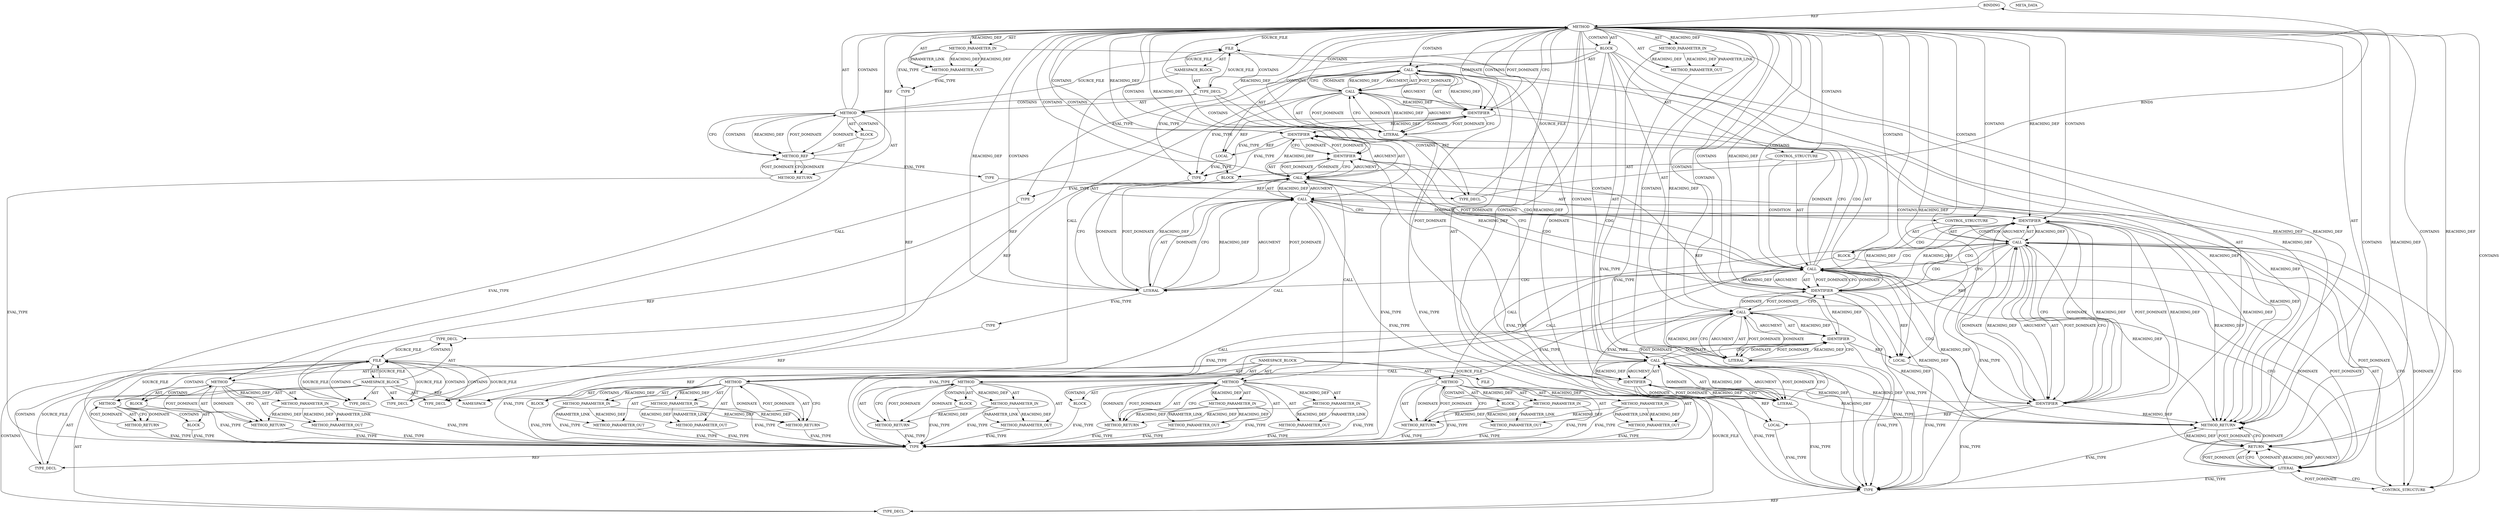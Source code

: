 digraph {
  "21474836480" [label="BINDING" METHOD_FULL_NAME="main" NAME="main" SIGNATURE="int(int,char[]*)"];
  "25769803776" [label="BLOCK" ARGUMENT_INDEX="-1" CODE="{
  int test_value;
  int loop_counter;
  char buf[10];

  test_value = 9;

  loop_counter = 0;
  while(++loop_counter)
  {
    /*  OK  */
    buf[loop_counter] = 'A';
    if (loop_counter >= test_value) break;
  }


  return 0;
}" COLUMN_NUMBER="1" LINE_NUMBER="51" ORDER="3" TYPE_FULL_NAME="void"];
  "25769803777" [label="BLOCK" ARGUMENT_INDEX="-1" CODE="{
    /*  OK  */
    buf[loop_counter] = 'A';
    if (loop_counter >= test_value) break;
  }" COLUMN_NUMBER="3" LINE_NUMBER="60" ORDER="2" TYPE_FULL_NAME="void"];
  "25769803778" [label="BLOCK" ARGUMENT_INDEX="-1" CODE="<empty>" COLUMN_NUMBER="37" LINE_NUMBER="63" ORDER="2" TYPE_FULL_NAME="ANY"];
  "25769803779" [label="BLOCK" ARGUMENT_INDEX="-1" CODE="<empty>" COLUMN_NUMBER="1" LINE_NUMBER="1" ORDER="1" TYPE_FULL_NAME="ANY"];
  "25769803780" [label="BLOCK" ARGUMENT_INDEX="-1" CODE="<empty>" ORDER="1" TYPE_FULL_NAME="ANY"];
  "25769803781" [label="BLOCK" ARGUMENT_INDEX="1" CODE="<empty>" ORDER="1" TYPE_FULL_NAME="ANY"];
  "25769803782" [label="BLOCK" ARGUMENT_INDEX="1" CODE="<empty>" ORDER="1" TYPE_FULL_NAME="ANY"];
  "25769803783" [label="BLOCK" ARGUMENT_INDEX="1" CODE="<empty>" ORDER="1" TYPE_FULL_NAME="ANY"];
  "25769803784" [label="BLOCK" ARGUMENT_INDEX="1" CODE="<empty>" ORDER="1" TYPE_FULL_NAME="ANY"];
  "25769803785" [label="BLOCK" ARGUMENT_INDEX="1" CODE="<empty>" ORDER="1" TYPE_FULL_NAME="ANY"];
  "30064771072" [label="CALL" ARGUMENT_INDEX="2" CODE="buf[10]" COLUMN_NUMBER="8" DISPATCH_TYPE="STATIC_DISPATCH" LINE_NUMBER="54" METHOD_FULL_NAME="<operator>.assignment" NAME="<operator>.assignment" ORDER="4" SIGNATURE="" TYPE_FULL_NAME="char[10]"];
  "30064771073" [label="CALL" ARGUMENT_INDEX="2" CODE="buf[10]" COLUMN_NUMBER="8" DISPATCH_TYPE="STATIC_DISPATCH" LINE_NUMBER="54" METHOD_FULL_NAME="<operator>.alloc" NAME="<operator>.alloc" ORDER="2" SIGNATURE="" TYPE_FULL_NAME="char[10]"];
  "30064771074" [label="CALL" ARGUMENT_INDEX="-1" CODE="test_value = 9" COLUMN_NUMBER="3" DISPATCH_TYPE="STATIC_DISPATCH" LINE_NUMBER="56" METHOD_FULL_NAME="<operator>.assignment" NAME="<operator>.assignment" ORDER="5" SIGNATURE="" TYPE_FULL_NAME="ANY"];
  "30064771075" [label="CALL" ARGUMENT_INDEX="-1" CODE="loop_counter = 0" COLUMN_NUMBER="3" DISPATCH_TYPE="STATIC_DISPATCH" LINE_NUMBER="58" METHOD_FULL_NAME="<operator>.assignment" NAME="<operator>.assignment" ORDER="6" SIGNATURE="" TYPE_FULL_NAME="ANY"];
  "30064771076" [label="CALL" ARGUMENT_INDEX="-1" CODE="++loop_counter" COLUMN_NUMBER="9" DISPATCH_TYPE="STATIC_DISPATCH" LINE_NUMBER="59" METHOD_FULL_NAME="<operator>.preIncrement" NAME="<operator>.preIncrement" ORDER="1" SIGNATURE="" TYPE_FULL_NAME="ANY"];
  "30064771077" [label="CALL" ARGUMENT_INDEX="-1" CODE="buf[loop_counter] = 'A'" COLUMN_NUMBER="5" DISPATCH_TYPE="STATIC_DISPATCH" LINE_NUMBER="62" METHOD_FULL_NAME="<operator>.assignment" NAME="<operator>.assignment" ORDER="1" SIGNATURE="" TYPE_FULL_NAME="ANY"];
  "30064771078" [label="CALL" ARGUMENT_INDEX="1" CODE="buf[loop_counter]" COLUMN_NUMBER="5" DISPATCH_TYPE="STATIC_DISPATCH" LINE_NUMBER="62" METHOD_FULL_NAME="<operator>.indirectIndexAccess" NAME="<operator>.indirectIndexAccess" ORDER="1" SIGNATURE="" TYPE_FULL_NAME="ANY"];
  "30064771079" [label="CALL" ARGUMENT_INDEX="-1" CODE="loop_counter >= test_value" COLUMN_NUMBER="9" DISPATCH_TYPE="STATIC_DISPATCH" LINE_NUMBER="63" METHOD_FULL_NAME="<operator>.greaterEqualsThan" NAME="<operator>.greaterEqualsThan" ORDER="1" SIGNATURE="" TYPE_FULL_NAME="ANY"];
  "47244640256" [label="CONTROL_STRUCTURE" ARGUMENT_INDEX="-1" CODE="while (++loop_counter)" COLUMN_NUMBER="3" CONTROL_STRUCTURE_TYPE="WHILE" LINE_NUMBER="59" ORDER="7" PARSER_TYPE_NAME="<empty>"];
  "47244640257" [label="CONTROL_STRUCTURE" ARGUMENT_INDEX="1" CODE="if (loop_counter >= test_value) break;" COLUMN_NUMBER="5" CONTROL_STRUCTURE_TYPE="IF" LINE_NUMBER="63" ORDER="2" PARSER_TYPE_NAME="CASTIfStatement"];
  "47244640258" [label="CONTROL_STRUCTURE" ARGUMENT_INDEX="1" CODE="break;" COLUMN_NUMBER="37" CONTROL_STRUCTURE_TYPE="BREAK" LINE_NUMBER="63" ORDER="1" PARSER_TYPE_NAME="CASTBreakStatement"];
  "60129542144" [label="FILE" CODE="<empty>" CONTENT="<empty>" NAME="basic-00222-ok.c" ORDER="0"];
  "60129542145" [label="FILE" CODE="<empty>" CONTENT="<empty>" NAME="<includes>" ORDER="1"];
  "60129542146" [label="FILE" CODE="<empty>" CONTENT="<empty>" NAME="<unknown>" ORDER="0"];
  "68719476736" [label="IDENTIFIER" ARGUMENT_INDEX="1" CODE="buf" COLUMN_NUMBER="8" LINE_NUMBER="54" NAME="buf" ORDER="1" TYPE_FULL_NAME="char[10]"];
  "68719476737" [label="IDENTIFIER" ARGUMENT_INDEX="1" CODE="test_value" COLUMN_NUMBER="3" LINE_NUMBER="56" NAME="test_value" ORDER="1" TYPE_FULL_NAME="int"];
  "68719476738" [label="IDENTIFIER" ARGUMENT_INDEX="1" CODE="loop_counter" COLUMN_NUMBER="3" LINE_NUMBER="58" NAME="loop_counter" ORDER="1" TYPE_FULL_NAME="int"];
  "68719476739" [label="IDENTIFIER" ARGUMENT_INDEX="1" CODE="loop_counter" COLUMN_NUMBER="11" LINE_NUMBER="59" NAME="loop_counter" ORDER="1" TYPE_FULL_NAME="int"];
  "68719476740" [label="IDENTIFIER" ARGUMENT_INDEX="1" CODE="buf" COLUMN_NUMBER="5" LINE_NUMBER="62" NAME="buf" ORDER="1" TYPE_FULL_NAME="char[10]"];
  "68719476741" [label="IDENTIFIER" ARGUMENT_INDEX="2" CODE="loop_counter" COLUMN_NUMBER="9" LINE_NUMBER="62" NAME="loop_counter" ORDER="2" TYPE_FULL_NAME="int"];
  "68719476742" [label="IDENTIFIER" ARGUMENT_INDEX="1" CODE="loop_counter" COLUMN_NUMBER="9" LINE_NUMBER="63" NAME="loop_counter" ORDER="1" TYPE_FULL_NAME="int"];
  "68719476743" [label="IDENTIFIER" ARGUMENT_INDEX="2" CODE="test_value" COLUMN_NUMBER="25" LINE_NUMBER="63" NAME="test_value" ORDER="2" TYPE_FULL_NAME="int"];
  "90194313216" [label="LITERAL" ARGUMENT_INDEX="1" CODE="10" COLUMN_NUMBER="12" LINE_NUMBER="54" ORDER="1" TYPE_FULL_NAME="int"];
  "90194313217" [label="LITERAL" ARGUMENT_INDEX="2" CODE="9" COLUMN_NUMBER="16" LINE_NUMBER="56" ORDER="2" TYPE_FULL_NAME="int"];
  "90194313218" [label="LITERAL" ARGUMENT_INDEX="2" CODE="0" COLUMN_NUMBER="18" LINE_NUMBER="58" ORDER="2" TYPE_FULL_NAME="int"];
  "90194313219" [label="LITERAL" ARGUMENT_INDEX="2" CODE="'A'" COLUMN_NUMBER="25" LINE_NUMBER="62" ORDER="2" TYPE_FULL_NAME="char"];
  "90194313220" [label="LITERAL" ARGUMENT_INDEX="-1" CODE="0" COLUMN_NUMBER="10" LINE_NUMBER="67" ORDER="1" TYPE_FULL_NAME="int"];
  "94489280512" [label="LOCAL" CODE="int test_value" COLUMN_NUMBER="7" GENERIC_SIGNATURE="<empty>" LINE_NUMBER="52" NAME="test_value" ORDER="1" TYPE_FULL_NAME="int"];
  "94489280513" [label="LOCAL" CODE="int loop_counter" COLUMN_NUMBER="7" GENERIC_SIGNATURE="<empty>" LINE_NUMBER="53" NAME="loop_counter" ORDER="2" TYPE_FULL_NAME="int"];
  "94489280514" [label="LOCAL" CODE="char buf[10]" COLUMN_NUMBER="8" GENERIC_SIGNATURE="<empty>" LINE_NUMBER="54" NAME="buf" ORDER="3" TYPE_FULL_NAME="char[10]"];
  "107374182400" [label="META_DATA" LANGUAGE="NEWC" OVERLAYS="base;controlflow;typerel;callgraph;dataflowOss" ROOT="/tmp/tmp.TqlUh4em8c" VERSION="0.1"];
  "111669149696" [label="METHOD" AST_PARENT_FULL_NAME="basic-00222-ok.c:<global>" AST_PARENT_TYPE="TYPE_DECL" CODE="int main(int argc, char *argv[])
{
  int test_value;
  int loop_counter;
  char buf[10];

  test_value = 9;

  loop_counter = 0;
  while(++loop_counter)
  {
    /*  OK  */
    buf[loop_counter] = 'A';
    if (loop_counter >= test_value) break;
  }


  return 0;
}" COLUMN_NUMBER="1" COLUMN_NUMBER_END="1" FILENAME="basic-00222-ok.c" FULL_NAME="main" GENERIC_SIGNATURE="<empty>" IS_EXTERNAL="false" LINE_NUMBER="50" LINE_NUMBER_END="68" NAME="main" ORDER="1" SIGNATURE="int(int,char[]*)"];
  "111669149697" [label="METHOD" AST_PARENT_FULL_NAME="basic-00222-ok.c:<global>" AST_PARENT_TYPE="TYPE_DECL" CODE="<global>" COLUMN_NUMBER="1" COLUMN_NUMBER_END="1" FILENAME="basic-00222-ok.c" FULL_NAME="basic-00222-ok.c:<global>" GENERIC_SIGNATURE="<empty>" IS_EXTERNAL="false" LINE_NUMBER="1" LINE_NUMBER_END="68" NAME="<global>" ORDER="1" SIGNATURE=""];
  "111669149698" [label="METHOD" AST_PARENT_FULL_NAME="<includes>:<global>" AST_PARENT_TYPE="NAMESPACE_BLOCK" CODE="<global>" FILENAME="<includes>" FULL_NAME="<includes>:<global>" GENERIC_SIGNATURE="<empty>" IS_EXTERNAL="false" LINE_NUMBER="1" NAME="<global>" ORDER="1" SIGNATURE=""];
  "111669149699" [label="METHOD" AST_PARENT_FULL_NAME="<global>" AST_PARENT_TYPE="NAMESPACE_BLOCK" CODE="<empty>" FILENAME="<empty>" FULL_NAME="<operator>.assignment" GENERIC_SIGNATURE="<empty>" IS_EXTERNAL="true" NAME="<operator>.assignment" ORDER="0" SIGNATURE=""];
  "111669149700" [label="METHOD" AST_PARENT_FULL_NAME="<global>" AST_PARENT_TYPE="NAMESPACE_BLOCK" CODE="<empty>" FILENAME="<empty>" FULL_NAME="<operator>.alloc" GENERIC_SIGNATURE="<empty>" IS_EXTERNAL="true" NAME="<operator>.alloc" ORDER="0" SIGNATURE=""];
  "111669149701" [label="METHOD" AST_PARENT_FULL_NAME="<global>" AST_PARENT_TYPE="NAMESPACE_BLOCK" CODE="<empty>" FILENAME="<empty>" FULL_NAME="<operator>.preIncrement" GENERIC_SIGNATURE="<empty>" IS_EXTERNAL="true" NAME="<operator>.preIncrement" ORDER="0" SIGNATURE=""];
  "111669149702" [label="METHOD" AST_PARENT_FULL_NAME="<global>" AST_PARENT_TYPE="NAMESPACE_BLOCK" CODE="<empty>" FILENAME="<empty>" FULL_NAME="<operator>.indirectIndexAccess" GENERIC_SIGNATURE="<empty>" IS_EXTERNAL="true" NAME="<operator>.indirectIndexAccess" ORDER="0" SIGNATURE=""];
  "111669149703" [label="METHOD" AST_PARENT_FULL_NAME="<global>" AST_PARENT_TYPE="NAMESPACE_BLOCK" CODE="<empty>" FILENAME="<empty>" FULL_NAME="<operator>.greaterEqualsThan" GENERIC_SIGNATURE="<empty>" IS_EXTERNAL="true" NAME="<operator>.greaterEqualsThan" ORDER="0" SIGNATURE=""];
  "115964116992" [label="METHOD_PARAMETER_IN" CODE="int argc" COLUMN_NUMBER="10" EVALUATION_STRATEGY="BY_VALUE" INDEX="1" IS_VARIADIC="false" LINE_NUMBER="50" NAME="argc" ORDER="1" TYPE_FULL_NAME="int"];
  "115964116993" [label="METHOD_PARAMETER_IN" CODE="char *argv[]" COLUMN_NUMBER="20" EVALUATION_STRATEGY="BY_VALUE" INDEX="2" IS_VARIADIC="false" LINE_NUMBER="50" NAME="argv" ORDER="2" TYPE_FULL_NAME="char[]*"];
  "115964116994" [label="METHOD_PARAMETER_IN" CODE="p1" EVALUATION_STRATEGY="BY_VALUE" INDEX="1" IS_VARIADIC="false" NAME="p1" ORDER="1" TYPE_FULL_NAME="ANY"];
  "115964116995" [label="METHOD_PARAMETER_IN" CODE="p2" EVALUATION_STRATEGY="BY_VALUE" INDEX="2" IS_VARIADIC="false" NAME="p2" ORDER="2" TYPE_FULL_NAME="ANY"];
  "115964116996" [label="METHOD_PARAMETER_IN" CODE="p1" EVALUATION_STRATEGY="BY_VALUE" INDEX="1" IS_VARIADIC="false" NAME="p1" ORDER="1" TYPE_FULL_NAME="ANY"];
  "115964116997" [label="METHOD_PARAMETER_IN" CODE="p1" EVALUATION_STRATEGY="BY_VALUE" INDEX="1" IS_VARIADIC="false" NAME="p1" ORDER="1" TYPE_FULL_NAME="ANY"];
  "115964116998" [label="METHOD_PARAMETER_IN" CODE="p1" EVALUATION_STRATEGY="BY_VALUE" INDEX="1" IS_VARIADIC="false" NAME="p1" ORDER="1" TYPE_FULL_NAME="ANY"];
  "115964116999" [label="METHOD_PARAMETER_IN" CODE="p2" EVALUATION_STRATEGY="BY_VALUE" INDEX="2" IS_VARIADIC="false" NAME="p2" ORDER="2" TYPE_FULL_NAME="ANY"];
  "115964117000" [label="METHOD_PARAMETER_IN" CODE="p1" EVALUATION_STRATEGY="BY_VALUE" INDEX="1" IS_VARIADIC="false" NAME="p1" ORDER="1" TYPE_FULL_NAME="ANY"];
  "115964117001" [label="METHOD_PARAMETER_IN" CODE="p2" EVALUATION_STRATEGY="BY_VALUE" INDEX="2" IS_VARIADIC="false" NAME="p2" ORDER="2" TYPE_FULL_NAME="ANY"];
  "120259084288" [label="METHOD_PARAMETER_OUT" CODE="int argc" COLUMN_NUMBER="10" EVALUATION_STRATEGY="BY_VALUE" INDEX="1" IS_VARIADIC="false" LINE_NUMBER="50" NAME="argc" ORDER="1" TYPE_FULL_NAME="int"];
  "120259084289" [label="METHOD_PARAMETER_OUT" CODE="char *argv[]" COLUMN_NUMBER="20" EVALUATION_STRATEGY="BY_VALUE" INDEX="2" IS_VARIADIC="false" LINE_NUMBER="50" NAME="argv" ORDER="2" TYPE_FULL_NAME="char[]*"];
  "120259084290" [label="METHOD_PARAMETER_OUT" CODE="p1" EVALUATION_STRATEGY="BY_VALUE" INDEX="1" IS_VARIADIC="false" NAME="p1" ORDER="1" TYPE_FULL_NAME="ANY"];
  "120259084291" [label="METHOD_PARAMETER_OUT" CODE="p2" EVALUATION_STRATEGY="BY_VALUE" INDEX="2" IS_VARIADIC="false" NAME="p2" ORDER="2" TYPE_FULL_NAME="ANY"];
  "120259084292" [label="METHOD_PARAMETER_OUT" CODE="p1" EVALUATION_STRATEGY="BY_VALUE" INDEX="1" IS_VARIADIC="false" NAME="p1" ORDER="1" TYPE_FULL_NAME="ANY"];
  "120259084293" [label="METHOD_PARAMETER_OUT" CODE="p1" EVALUATION_STRATEGY="BY_VALUE" INDEX="1" IS_VARIADIC="false" NAME="p1" ORDER="1" TYPE_FULL_NAME="ANY"];
  "120259084294" [label="METHOD_PARAMETER_OUT" CODE="p1" EVALUATION_STRATEGY="BY_VALUE" INDEX="1" IS_VARIADIC="false" NAME="p1" ORDER="1" TYPE_FULL_NAME="ANY"];
  "120259084295" [label="METHOD_PARAMETER_OUT" CODE="p2" EVALUATION_STRATEGY="BY_VALUE" INDEX="2" IS_VARIADIC="false" NAME="p2" ORDER="2" TYPE_FULL_NAME="ANY"];
  "120259084296" [label="METHOD_PARAMETER_OUT" CODE="p1" EVALUATION_STRATEGY="BY_VALUE" INDEX="1" IS_VARIADIC="false" NAME="p1" ORDER="1" TYPE_FULL_NAME="ANY"];
  "120259084297" [label="METHOD_PARAMETER_OUT" CODE="p2" EVALUATION_STRATEGY="BY_VALUE" INDEX="2" IS_VARIADIC="false" NAME="p2" ORDER="2" TYPE_FULL_NAME="ANY"];
  "124554051584" [label="METHOD_REF" ARGUMENT_INDEX="1" CODE="main" COLUMN_NUMBER="1" LINE_NUMBER="50" METHOD_FULL_NAME="main" ORDER="1" TYPE_FULL_NAME="main"];
  "128849018880" [label="METHOD_RETURN" CODE="RET" COLUMN_NUMBER="1" EVALUATION_STRATEGY="BY_VALUE" LINE_NUMBER="50" ORDER="4" TYPE_FULL_NAME="int"];
  "128849018881" [label="METHOD_RETURN" CODE="RET" COLUMN_NUMBER="1" EVALUATION_STRATEGY="BY_VALUE" LINE_NUMBER="1" ORDER="2" TYPE_FULL_NAME="ANY"];
  "128849018882" [label="METHOD_RETURN" CODE="RET" EVALUATION_STRATEGY="BY_VALUE" LINE_NUMBER="1" ORDER="2" TYPE_FULL_NAME="ANY"];
  "128849018883" [label="METHOD_RETURN" CODE="RET" EVALUATION_STRATEGY="BY_VALUE" ORDER="2" TYPE_FULL_NAME="ANY"];
  "128849018884" [label="METHOD_RETURN" CODE="RET" EVALUATION_STRATEGY="BY_VALUE" ORDER="2" TYPE_FULL_NAME="ANY"];
  "128849018885" [label="METHOD_RETURN" CODE="RET" EVALUATION_STRATEGY="BY_VALUE" ORDER="2" TYPE_FULL_NAME="ANY"];
  "128849018886" [label="METHOD_RETURN" CODE="RET" EVALUATION_STRATEGY="BY_VALUE" ORDER="2" TYPE_FULL_NAME="ANY"];
  "128849018887" [label="METHOD_RETURN" CODE="RET" EVALUATION_STRATEGY="BY_VALUE" ORDER="2" TYPE_FULL_NAME="ANY"];
  "137438953472" [label="NAMESPACE" CODE="<empty>" NAME="<global>" ORDER="-1"];
  "141733920768" [label="NAMESPACE_BLOCK" CODE="<empty>" FILENAME="<unknown>" FULL_NAME="<global>" NAME="<global>" ORDER="1"];
  "141733920769" [label="NAMESPACE_BLOCK" CODE="<empty>" FILENAME="basic-00222-ok.c" FULL_NAME="basic-00222-ok.c:<global>" NAME="<global>" ORDER="1"];
  "141733920770" [label="NAMESPACE_BLOCK" CODE="<empty>" FILENAME="<includes>" FULL_NAME="<includes>:<global>" NAME="<global>" ORDER="1"];
  "146028888064" [label="RETURN" ARGUMENT_INDEX="-1" CODE="return 0;" COLUMN_NUMBER="3" LINE_NUMBER="67" ORDER="8"];
  "163208757248" [label="TYPE" FULL_NAME="ANY" NAME="ANY" TYPE_DECL_FULL_NAME="ANY"];
  "163208757249" [label="TYPE" FULL_NAME="char" NAME="char" TYPE_DECL_FULL_NAME="char"];
  "163208757250" [label="TYPE" FULL_NAME="char[10]" NAME="char[10]" TYPE_DECL_FULL_NAME="char[10]"];
  "163208757251" [label="TYPE" FULL_NAME="char[]*" NAME="char[]*" TYPE_DECL_FULL_NAME="char[]*"];
  "163208757252" [label="TYPE" FULL_NAME="int" NAME="int" TYPE_DECL_FULL_NAME="int"];
  "163208757253" [label="TYPE" FULL_NAME="main" NAME="main" TYPE_DECL_FULL_NAME="main"];
  "163208757254" [label="TYPE" FULL_NAME="void" NAME="void" TYPE_DECL_FULL_NAME="void"];
  "171798691840" [label="TYPE_DECL" AST_PARENT_FULL_NAME="basic-00222-ok.c:<global>" AST_PARENT_TYPE="TYPE_DECL" CODE="main" COLUMN_NUMBER="1" FILENAME="basic-00222-ok.c" FULL_NAME="main" GENERIC_SIGNATURE="<empty>" IS_EXTERNAL="false" LINE_NUMBER="50" NAME="main" ORDER="1"];
  "171798691841" [label="TYPE_DECL" AST_PARENT_FULL_NAME="basic-00222-ok.c:<global>" AST_PARENT_TYPE="NAMESPACE_BLOCK" CODE="<global>" COLUMN_NUMBER="1" FILENAME="basic-00222-ok.c" FULL_NAME="basic-00222-ok.c:<global>" GENERIC_SIGNATURE="<empty>" IS_EXTERNAL="false" LINE_NUMBER="1" NAME="<global>" ORDER="1"];
  "171798691842" [label="TYPE_DECL" AST_PARENT_FULL_NAME="<includes>:<global>" AST_PARENT_TYPE="NAMESPACE_BLOCK" CODE="ANY" FILENAME="<includes>" FULL_NAME="ANY" GENERIC_SIGNATURE="<empty>" IS_EXTERNAL="true" NAME="ANY" ORDER="-1"];
  "171798691843" [label="TYPE_DECL" AST_PARENT_FULL_NAME="<includes>:<global>" AST_PARENT_TYPE="NAMESPACE_BLOCK" CODE="char" FILENAME="<includes>" FULL_NAME="char" GENERIC_SIGNATURE="<empty>" IS_EXTERNAL="true" NAME="char" ORDER="-1"];
  "171798691844" [label="TYPE_DECL" AST_PARENT_FULL_NAME="<includes>:<global>" AST_PARENT_TYPE="NAMESPACE_BLOCK" CODE="char[10]" FILENAME="<includes>" FULL_NAME="char[10]" GENERIC_SIGNATURE="<empty>" IS_EXTERNAL="true" NAME="char[10]" ORDER="-1"];
  "171798691845" [label="TYPE_DECL" AST_PARENT_FULL_NAME="<includes>:<global>" AST_PARENT_TYPE="NAMESPACE_BLOCK" CODE="char[]*" FILENAME="<includes>" FULL_NAME="char[]*" GENERIC_SIGNATURE="<empty>" IS_EXTERNAL="true" NAME="char[]*" ORDER="-1"];
  "171798691846" [label="TYPE_DECL" AST_PARENT_FULL_NAME="<includes>:<global>" AST_PARENT_TYPE="NAMESPACE_BLOCK" CODE="int" FILENAME="<includes>" FULL_NAME="int" GENERIC_SIGNATURE="<empty>" IS_EXTERNAL="true" NAME="int" ORDER="-1"];
  "171798691847" [label="TYPE_DECL" AST_PARENT_FULL_NAME="<includes>:<global>" AST_PARENT_TYPE="NAMESPACE_BLOCK" CODE="void" FILENAME="<includes>" FULL_NAME="void" GENERIC_SIGNATURE="<empty>" IS_EXTERNAL="true" NAME="void" ORDER="-1"];
  "21474836480" -> "111669149696" [label="REF" ];
  "25769803776" -> "94489280512" [label="AST" ];
  "25769803776" -> "94489280513" [label="AST" ];
  "25769803776" -> "94489280514" [label="AST" ];
  "25769803776" -> "30064771072" [label="AST" ];
  "25769803776" -> "30064771074" [label="AST" ];
  "25769803776" -> "30064771075" [label="AST" ];
  "25769803776" -> "47244640256" [label="AST" ];
  "25769803776" -> "146028888064" [label="AST" ];
  "25769803776" -> "163208757254" [label="EVAL_TYPE" ];
  "25769803777" -> "30064771077" [label="AST" ];
  "25769803777" -> "47244640257" [label="AST" ];
  "25769803777" -> "163208757254" [label="EVAL_TYPE" ];
  "25769803778" -> "47244640258" [label="AST" ];
  "25769803778" -> "163208757248" [label="EVAL_TYPE" ];
  "25769803779" -> "124554051584" [label="AST" ];
  "25769803779" -> "163208757248" [label="EVAL_TYPE" ];
  "25769803780" -> "163208757248" [label="EVAL_TYPE" ];
  "25769803781" -> "163208757248" [label="EVAL_TYPE" ];
  "25769803782" -> "163208757248" [label="EVAL_TYPE" ];
  "25769803783" -> "163208757248" [label="EVAL_TYPE" ];
  "25769803784" -> "163208757248" [label="EVAL_TYPE" ];
  "25769803785" -> "163208757248" [label="EVAL_TYPE" ];
  "30064771072" -> "68719476736" [label="ARGUMENT" ];
  "30064771072" -> "30064771073" [label="ARGUMENT" ];
  "30064771072" -> "68719476736" [label="AST" ];
  "30064771072" -> "30064771073" [label="AST" ];
  "30064771072" -> "111669149699" [label="CALL" ];
  "30064771072" -> "68719476737" [label="CFG" ];
  "30064771072" -> "68719476737" [label="DOMINATE" ];
  "30064771072" -> "163208757250" [label="EVAL_TYPE" ];
  "30064771072" -> "30064771073" [label="POST_DOMINATE" ];
  "30064771072" -> "128849018880" [label="REACHING_DEF" property="buf[10]"];
  "30064771073" -> "90194313216" [label="ARGUMENT" ];
  "30064771073" -> "90194313216" [label="AST" ];
  "30064771073" -> "111669149700" [label="CALL" ];
  "30064771073" -> "30064771072" [label="CFG" ];
  "30064771073" -> "30064771072" [label="DOMINATE" ];
  "30064771073" -> "163208757250" [label="EVAL_TYPE" ];
  "30064771073" -> "90194313216" [label="POST_DOMINATE" ];
  "30064771073" -> "68719476736" [label="REACHING_DEF" property="buf[10]"];
  "30064771073" -> "30064771072" [label="REACHING_DEF" property="buf[10]"];
  "30064771073" -> "128849018880" [label="REACHING_DEF" property="buf[10]"];
  "30064771074" -> "68719476737" [label="ARGUMENT" ];
  "30064771074" -> "90194313217" [label="ARGUMENT" ];
  "30064771074" -> "68719476737" [label="AST" ];
  "30064771074" -> "90194313217" [label="AST" ];
  "30064771074" -> "111669149699" [label="CALL" ];
  "30064771074" -> "68719476738" [label="CFG" ];
  "30064771074" -> "68719476738" [label="DOMINATE" ];
  "30064771074" -> "163208757248" [label="EVAL_TYPE" ];
  "30064771074" -> "90194313217" [label="POST_DOMINATE" ];
  "30064771074" -> "128849018880" [label="REACHING_DEF" property="test_value = 9"];
  "30064771075" -> "68719476738" [label="ARGUMENT" ];
  "30064771075" -> "90194313218" [label="ARGUMENT" ];
  "30064771075" -> "68719476738" [label="AST" ];
  "30064771075" -> "90194313218" [label="AST" ];
  "30064771075" -> "111669149699" [label="CALL" ];
  "30064771075" -> "68719476739" [label="CFG" ];
  "30064771075" -> "68719476739" [label="DOMINATE" ];
  "30064771075" -> "163208757248" [label="EVAL_TYPE" ];
  "30064771075" -> "90194313218" [label="POST_DOMINATE" ];
  "30064771075" -> "128849018880" [label="REACHING_DEF" property="loop_counter = 0"];
  "30064771076" -> "68719476739" [label="ARGUMENT" ];
  "30064771076" -> "68719476739" [label="AST" ];
  "30064771076" -> "111669149701" [label="CALL" ];
  "30064771076" -> "90194313219" [label="CDG" ];
  "30064771076" -> "30064771077" [label="CDG" ];
  "30064771076" -> "30064771078" [label="CDG" ];
  "30064771076" -> "30064771079" [label="CDG" ];
  "30064771076" -> "68719476740" [label="CDG" ];
  "30064771076" -> "68719476741" [label="CDG" ];
  "30064771076" -> "68719476742" [label="CDG" ];
  "30064771076" -> "68719476743" [label="CDG" ];
  "30064771076" -> "68719476740" [label="CFG" ];
  "30064771076" -> "90194313220" [label="CFG" ];
  "30064771076" -> "90194313220" [label="DOMINATE" ];
  "30064771076" -> "68719476740" [label="DOMINATE" ];
  "30064771076" -> "163208757248" [label="EVAL_TYPE" ];
  "30064771076" -> "68719476739" [label="POST_DOMINATE" ];
  "30064771076" -> "128849018880" [label="REACHING_DEF" property="++loop_counter"];
  "30064771077" -> "30064771078" [label="ARGUMENT" ];
  "30064771077" -> "90194313219" [label="ARGUMENT" ];
  "30064771077" -> "30064771078" [label="AST" ];
  "30064771077" -> "90194313219" [label="AST" ];
  "30064771077" -> "111669149699" [label="CALL" ];
  "30064771077" -> "68719476742" [label="CFG" ];
  "30064771077" -> "68719476742" [label="DOMINATE" ];
  "30064771077" -> "163208757248" [label="EVAL_TYPE" ];
  "30064771077" -> "90194313219" [label="POST_DOMINATE" ];
  "30064771077" -> "128849018880" [label="REACHING_DEF" property="buf[loop_counter] = 'A'"];
  "30064771078" -> "68719476740" [label="ARGUMENT" ];
  "30064771078" -> "68719476741" [label="ARGUMENT" ];
  "30064771078" -> "68719476740" [label="AST" ];
  "30064771078" -> "68719476741" [label="AST" ];
  "30064771078" -> "111669149702" [label="CALL" ];
  "30064771078" -> "90194313219" [label="CFG" ];
  "30064771078" -> "90194313219" [label="DOMINATE" ];
  "30064771078" -> "163208757248" [label="EVAL_TYPE" ];
  "30064771078" -> "68719476741" [label="POST_DOMINATE" ];
  "30064771078" -> "30064771077" [label="REACHING_DEF" property="buf[loop_counter]"];
  "30064771078" -> "68719476740" [label="REACHING_DEF" property="buf[loop_counter]"];
  "30064771078" -> "128849018880" [label="REACHING_DEF" property="buf[loop_counter]"];
  "30064771079" -> "68719476742" [label="ARGUMENT" ];
  "30064771079" -> "68719476743" [label="ARGUMENT" ];
  "30064771079" -> "68719476742" [label="AST" ];
  "30064771079" -> "68719476743" [label="AST" ];
  "30064771079" -> "111669149703" [label="CALL" ];
  "30064771079" -> "30064771076" [label="CDG" ];
  "30064771079" -> "68719476739" [label="CDG" ];
  "30064771079" -> "47244640258" [label="CDG" ];
  "30064771079" -> "68719476739" [label="CFG" ];
  "30064771079" -> "47244640258" [label="CFG" ];
  "30064771079" -> "47244640258" [label="DOMINATE" ];
  "30064771079" -> "163208757248" [label="EVAL_TYPE" ];
  "30064771079" -> "68719476743" [label="POST_DOMINATE" ];
  "30064771079" -> "128849018880" [label="REACHING_DEF" property="loop_counter >= test_value"];
  "47244640256" -> "30064771076" [label="AST" ];
  "47244640256" -> "25769803777" [label="AST" ];
  "47244640256" -> "30064771076" [label="CONDITION" ];
  "47244640257" -> "30064771079" [label="AST" ];
  "47244640257" -> "25769803778" [label="AST" ];
  "47244640257" -> "30064771079" [label="CONDITION" ];
  "47244640258" -> "90194313220" [label="CFG" ];
  "60129542144" -> "141733920769" [label="AST" ];
  "60129542144" -> "171798691841" [label="CONTAINS" ];
  "60129542145" -> "141733920770" [label="AST" ];
  "60129542145" -> "111669149698" [label="CONTAINS" ];
  "60129542145" -> "171798691842" [label="CONTAINS" ];
  "60129542145" -> "171798691843" [label="CONTAINS" ];
  "60129542145" -> "171798691844" [label="CONTAINS" ];
  "60129542145" -> "171798691845" [label="CONTAINS" ];
  "60129542145" -> "171798691846" [label="CONTAINS" ];
  "60129542145" -> "171798691847" [label="CONTAINS" ];
  "68719476736" -> "90194313216" [label="CFG" ];
  "68719476736" -> "90194313216" [label="DOMINATE" ];
  "68719476736" -> "163208757250" [label="EVAL_TYPE" ];
  "68719476736" -> "111669149696" [label="POST_DOMINATE" ];
  "68719476736" -> "30064771072" [label="REACHING_DEF" property="buf"];
  "68719476736" -> "68719476740" [label="REACHING_DEF" property="buf"];
  "68719476736" -> "128849018880" [label="REACHING_DEF" property="buf"];
  "68719476736" -> "94489280514" [label="REF" ];
  "68719476737" -> "90194313217" [label="CFG" ];
  "68719476737" -> "90194313217" [label="DOMINATE" ];
  "68719476737" -> "163208757252" [label="EVAL_TYPE" ];
  "68719476737" -> "30064771072" [label="POST_DOMINATE" ];
  "68719476737" -> "30064771074" [label="REACHING_DEF" property="test_value"];
  "68719476737" -> "68719476743" [label="REACHING_DEF" property="test_value"];
  "68719476737" -> "128849018880" [label="REACHING_DEF" property="test_value"];
  "68719476737" -> "94489280512" [label="REF" ];
  "68719476738" -> "90194313218" [label="CFG" ];
  "68719476738" -> "90194313218" [label="DOMINATE" ];
  "68719476738" -> "163208757252" [label="EVAL_TYPE" ];
  "68719476738" -> "30064771074" [label="POST_DOMINATE" ];
  "68719476738" -> "68719476739" [label="REACHING_DEF" property="loop_counter"];
  "68719476738" -> "30064771075" [label="REACHING_DEF" property="loop_counter"];
  "68719476738" -> "94489280513" [label="REF" ];
  "68719476739" -> "30064771076" [label="CFG" ];
  "68719476739" -> "30064771076" [label="DOMINATE" ];
  "68719476739" -> "163208757252" [label="EVAL_TYPE" ];
  "68719476739" -> "30064771075" [label="POST_DOMINATE" ];
  "68719476739" -> "30064771076" [label="REACHING_DEF" property="loop_counter"];
  "68719476739" -> "68719476742" [label="REACHING_DEF" property="loop_counter"];
  "68719476739" -> "68719476741" [label="REACHING_DEF" property="loop_counter"];
  "68719476739" -> "128849018880" [label="REACHING_DEF" property="loop_counter"];
  "68719476739" -> "94489280513" [label="REF" ];
  "68719476740" -> "68719476741" [label="CFG" ];
  "68719476740" -> "68719476741" [label="DOMINATE" ];
  "68719476740" -> "163208757250" [label="EVAL_TYPE" ];
  "68719476740" -> "94489280514" [label="REF" ];
  "68719476741" -> "30064771078" [label="CFG" ];
  "68719476741" -> "30064771078" [label="DOMINATE" ];
  "68719476741" -> "163208757252" [label="EVAL_TYPE" ];
  "68719476741" -> "68719476740" [label="POST_DOMINATE" ];
  "68719476741" -> "94489280513" [label="REF" ];
  "68719476742" -> "68719476743" [label="CFG" ];
  "68719476742" -> "68719476743" [label="DOMINATE" ];
  "68719476742" -> "163208757252" [label="EVAL_TYPE" ];
  "68719476742" -> "30064771077" [label="POST_DOMINATE" ];
  "68719476742" -> "68719476739" [label="REACHING_DEF" property="loop_counter"];
  "68719476742" -> "68719476743" [label="REACHING_DEF" property="loop_counter"];
  "68719476742" -> "30064771079" [label="REACHING_DEF" property="loop_counter"];
  "68719476742" -> "128849018880" [label="REACHING_DEF" property="loop_counter"];
  "68719476742" -> "94489280513" [label="REF" ];
  "68719476743" -> "30064771079" [label="CFG" ];
  "68719476743" -> "30064771079" [label="DOMINATE" ];
  "68719476743" -> "163208757252" [label="EVAL_TYPE" ];
  "68719476743" -> "68719476742" [label="POST_DOMINATE" ];
  "68719476743" -> "68719476742" [label="REACHING_DEF" property="test_value"];
  "68719476743" -> "30064771079" [label="REACHING_DEF" property="test_value"];
  "68719476743" -> "128849018880" [label="REACHING_DEF" property="test_value"];
  "68719476743" -> "94489280512" [label="REF" ];
  "90194313216" -> "30064771073" [label="CFG" ];
  "90194313216" -> "30064771073" [label="DOMINATE" ];
  "90194313216" -> "163208757252" [label="EVAL_TYPE" ];
  "90194313216" -> "68719476736" [label="POST_DOMINATE" ];
  "90194313216" -> "30064771073" [label="REACHING_DEF" property="10"];
  "90194313217" -> "30064771074" [label="CFG" ];
  "90194313217" -> "30064771074" [label="DOMINATE" ];
  "90194313217" -> "163208757252" [label="EVAL_TYPE" ];
  "90194313217" -> "68719476737" [label="POST_DOMINATE" ];
  "90194313217" -> "68719476737" [label="REACHING_DEF" property="9"];
  "90194313217" -> "30064771074" [label="REACHING_DEF" property="9"];
  "90194313218" -> "30064771075" [label="CFG" ];
  "90194313218" -> "30064771075" [label="DOMINATE" ];
  "90194313218" -> "163208757252" [label="EVAL_TYPE" ];
  "90194313218" -> "68719476738" [label="POST_DOMINATE" ];
  "90194313218" -> "68719476738" [label="REACHING_DEF" property="0"];
  "90194313218" -> "30064771075" [label="REACHING_DEF" property="0"];
  "90194313219" -> "30064771077" [label="CFG" ];
  "90194313219" -> "30064771077" [label="DOMINATE" ];
  "90194313219" -> "163208757249" [label="EVAL_TYPE" ];
  "90194313219" -> "30064771078" [label="POST_DOMINATE" ];
  "90194313219" -> "30064771078" [label="REACHING_DEF" property="'A'"];
  "90194313219" -> "30064771077" [label="REACHING_DEF" property="'A'"];
  "90194313220" -> "146028888064" [label="CFG" ];
  "90194313220" -> "146028888064" [label="DOMINATE" ];
  "90194313220" -> "163208757252" [label="EVAL_TYPE" ];
  "90194313220" -> "30064771079" [label="POST_DOMINATE" ];
  "90194313220" -> "30064771076" [label="POST_DOMINATE" ];
  "90194313220" -> "47244640258" [label="POST_DOMINATE" ];
  "90194313220" -> "146028888064" [label="REACHING_DEF" property="0"];
  "94489280512" -> "163208757252" [label="EVAL_TYPE" ];
  "94489280513" -> "163208757252" [label="EVAL_TYPE" ];
  "94489280514" -> "163208757250" [label="EVAL_TYPE" ];
  "111669149696" -> "115964116992" [label="AST" ];
  "111669149696" -> "115964116993" [label="AST" ];
  "111669149696" -> "25769803776" [label="AST" ];
  "111669149696" -> "128849018880" [label="AST" ];
  "111669149696" -> "120259084288" [label="AST" ];
  "111669149696" -> "120259084289" [label="AST" ];
  "111669149696" -> "68719476736" [label="CFG" ];
  "111669149696" -> "25769803776" [label="CONTAINS" ];
  "111669149696" -> "30064771072" [label="CONTAINS" ];
  "111669149696" -> "30064771074" [label="CONTAINS" ];
  "111669149696" -> "30064771075" [label="CONTAINS" ];
  "111669149696" -> "47244640256" [label="CONTAINS" ];
  "111669149696" -> "146028888064" [label="CONTAINS" ];
  "111669149696" -> "68719476736" [label="CONTAINS" ];
  "111669149696" -> "30064771073" [label="CONTAINS" ];
  "111669149696" -> "68719476737" [label="CONTAINS" ];
  "111669149696" -> "90194313217" [label="CONTAINS" ];
  "111669149696" -> "68719476738" [label="CONTAINS" ];
  "111669149696" -> "90194313218" [label="CONTAINS" ];
  "111669149696" -> "30064771076" [label="CONTAINS" ];
  "111669149696" -> "25769803777" [label="CONTAINS" ];
  "111669149696" -> "90194313220" [label="CONTAINS" ];
  "111669149696" -> "90194313216" [label="CONTAINS" ];
  "111669149696" -> "68719476739" [label="CONTAINS" ];
  "111669149696" -> "30064771077" [label="CONTAINS" ];
  "111669149696" -> "47244640257" [label="CONTAINS" ];
  "111669149696" -> "30064771078" [label="CONTAINS" ];
  "111669149696" -> "90194313219" [label="CONTAINS" ];
  "111669149696" -> "30064771079" [label="CONTAINS" ];
  "111669149696" -> "25769803778" [label="CONTAINS" ];
  "111669149696" -> "68719476740" [label="CONTAINS" ];
  "111669149696" -> "68719476741" [label="CONTAINS" ];
  "111669149696" -> "68719476742" [label="CONTAINS" ];
  "111669149696" -> "68719476743" [label="CONTAINS" ];
  "111669149696" -> "47244640258" [label="CONTAINS" ];
  "111669149696" -> "68719476736" [label="DOMINATE" ];
  "111669149696" -> "115964116993" [label="REACHING_DEF" property=""];
  "111669149696" -> "68719476742" [label="REACHING_DEF" property=""];
  "111669149696" -> "90194313220" [label="REACHING_DEF" property=""];
  "111669149696" -> "90194313217" [label="REACHING_DEF" property=""];
  "111669149696" -> "68719476741" [label="REACHING_DEF" property=""];
  "111669149696" -> "90194313216" [label="REACHING_DEF" property=""];
  "111669149696" -> "115964116992" [label="REACHING_DEF" property=""];
  "111669149696" -> "68719476743" [label="REACHING_DEF" property=""];
  "111669149696" -> "68719476739" [label="REACHING_DEF" property=""];
  "111669149696" -> "90194313218" [label="REACHING_DEF" property=""];
  "111669149696" -> "68719476740" [label="REACHING_DEF" property=""];
  "111669149696" -> "90194313219" [label="REACHING_DEF" property=""];
  "111669149696" -> "146028888064" [label="REACHING_DEF" property=""];
  "111669149696" -> "60129542144" [label="SOURCE_FILE" ];
  "111669149697" -> "111669149696" [label="AST" ];
  "111669149697" -> "25769803779" [label="AST" ];
  "111669149697" -> "128849018881" [label="AST" ];
  "111669149697" -> "124554051584" [label="CFG" ];
  "111669149697" -> "111669149696" [label="CONTAINS" ];
  "111669149697" -> "25769803779" [label="CONTAINS" ];
  "111669149697" -> "124554051584" [label="CONTAINS" ];
  "111669149697" -> "124554051584" [label="DOMINATE" ];
  "111669149697" -> "124554051584" [label="REACHING_DEF" property=""];
  "111669149697" -> "60129542144" [label="SOURCE_FILE" ];
  "111669149698" -> "25769803780" [label="AST" ];
  "111669149698" -> "128849018882" [label="AST" ];
  "111669149698" -> "128849018882" [label="CFG" ];
  "111669149698" -> "25769803780" [label="CONTAINS" ];
  "111669149698" -> "128849018882" [label="DOMINATE" ];
  "111669149698" -> "60129542145" [label="SOURCE_FILE" ];
  "111669149699" -> "115964116994" [label="AST" ];
  "111669149699" -> "115964116995" [label="AST" ];
  "111669149699" -> "25769803781" [label="AST" ];
  "111669149699" -> "128849018883" [label="AST" ];
  "111669149699" -> "120259084290" [label="AST" ];
  "111669149699" -> "120259084291" [label="AST" ];
  "111669149699" -> "128849018883" [label="CFG" ];
  "111669149699" -> "25769803781" [label="CONTAINS" ];
  "111669149699" -> "128849018883" [label="DOMINATE" ];
  "111669149699" -> "115964116995" [label="REACHING_DEF" property=""];
  "111669149699" -> "115964116994" [label="REACHING_DEF" property=""];
  "111669149700" -> "115964116996" [label="AST" ];
  "111669149700" -> "25769803782" [label="AST" ];
  "111669149700" -> "128849018884" [label="AST" ];
  "111669149700" -> "120259084292" [label="AST" ];
  "111669149700" -> "128849018884" [label="CFG" ];
  "111669149700" -> "25769803782" [label="CONTAINS" ];
  "111669149700" -> "128849018884" [label="DOMINATE" ];
  "111669149700" -> "115964116996" [label="REACHING_DEF" property=""];
  "111669149701" -> "115964116997" [label="AST" ];
  "111669149701" -> "25769803783" [label="AST" ];
  "111669149701" -> "128849018885" [label="AST" ];
  "111669149701" -> "120259084293" [label="AST" ];
  "111669149701" -> "128849018885" [label="CFG" ];
  "111669149701" -> "25769803783" [label="CONTAINS" ];
  "111669149701" -> "128849018885" [label="DOMINATE" ];
  "111669149701" -> "115964116997" [label="REACHING_DEF" property=""];
  "111669149702" -> "115964116998" [label="AST" ];
  "111669149702" -> "115964116999" [label="AST" ];
  "111669149702" -> "25769803784" [label="AST" ];
  "111669149702" -> "128849018886" [label="AST" ];
  "111669149702" -> "120259084294" [label="AST" ];
  "111669149702" -> "120259084295" [label="AST" ];
  "111669149702" -> "128849018886" [label="CFG" ];
  "111669149702" -> "25769803784" [label="CONTAINS" ];
  "111669149702" -> "128849018886" [label="DOMINATE" ];
  "111669149702" -> "115964116998" [label="REACHING_DEF" property=""];
  "111669149702" -> "115964116999" [label="REACHING_DEF" property=""];
  "111669149703" -> "115964117000" [label="AST" ];
  "111669149703" -> "115964117001" [label="AST" ];
  "111669149703" -> "25769803785" [label="AST" ];
  "111669149703" -> "128849018887" [label="AST" ];
  "111669149703" -> "120259084296" [label="AST" ];
  "111669149703" -> "120259084297" [label="AST" ];
  "111669149703" -> "128849018887" [label="CFG" ];
  "111669149703" -> "25769803785" [label="CONTAINS" ];
  "111669149703" -> "128849018887" [label="DOMINATE" ];
  "111669149703" -> "115964117000" [label="REACHING_DEF" property=""];
  "111669149703" -> "115964117001" [label="REACHING_DEF" property=""];
  "115964116992" -> "163208757252" [label="EVAL_TYPE" ];
  "115964116992" -> "120259084288" [label="PARAMETER_LINK" ];
  "115964116992" -> "120259084288" [label="REACHING_DEF" property="argc"];
  "115964116992" -> "120259084288" [label="REACHING_DEF" property="argc"];
  "115964116992" -> "128849018880" [label="REACHING_DEF" property="argc"];
  "115964116993" -> "163208757251" [label="EVAL_TYPE" ];
  "115964116993" -> "120259084289" [label="PARAMETER_LINK" ];
  "115964116993" -> "120259084289" [label="REACHING_DEF" property="argv"];
  "115964116993" -> "120259084289" [label="REACHING_DEF" property="argv"];
  "115964116993" -> "128849018880" [label="REACHING_DEF" property="argv"];
  "115964116994" -> "163208757248" [label="EVAL_TYPE" ];
  "115964116994" -> "120259084290" [label="PARAMETER_LINK" ];
  "115964116994" -> "120259084290" [label="REACHING_DEF" property="p1"];
  "115964116994" -> "128849018883" [label="REACHING_DEF" property="p1"];
  "115964116995" -> "163208757248" [label="EVAL_TYPE" ];
  "115964116995" -> "120259084291" [label="PARAMETER_LINK" ];
  "115964116995" -> "120259084291" [label="REACHING_DEF" property="p2"];
  "115964116995" -> "128849018883" [label="REACHING_DEF" property="p2"];
  "115964116996" -> "163208757248" [label="EVAL_TYPE" ];
  "115964116996" -> "120259084292" [label="PARAMETER_LINK" ];
  "115964116996" -> "120259084292" [label="REACHING_DEF" property="p1"];
  "115964116996" -> "128849018884" [label="REACHING_DEF" property="p1"];
  "115964116997" -> "163208757248" [label="EVAL_TYPE" ];
  "115964116997" -> "120259084293" [label="PARAMETER_LINK" ];
  "115964116997" -> "120259084293" [label="REACHING_DEF" property="p1"];
  "115964116997" -> "128849018885" [label="REACHING_DEF" property="p1"];
  "115964116998" -> "163208757248" [label="EVAL_TYPE" ];
  "115964116998" -> "120259084294" [label="PARAMETER_LINK" ];
  "115964116998" -> "120259084294" [label="REACHING_DEF" property="p1"];
  "115964116998" -> "128849018886" [label="REACHING_DEF" property="p1"];
  "115964116999" -> "163208757248" [label="EVAL_TYPE" ];
  "115964116999" -> "120259084295" [label="PARAMETER_LINK" ];
  "115964116999" -> "120259084295" [label="REACHING_DEF" property="p2"];
  "115964116999" -> "128849018886" [label="REACHING_DEF" property="p2"];
  "115964117000" -> "163208757248" [label="EVAL_TYPE" ];
  "115964117000" -> "120259084296" [label="PARAMETER_LINK" ];
  "115964117000" -> "120259084296" [label="REACHING_DEF" property="p1"];
  "115964117000" -> "128849018887" [label="REACHING_DEF" property="p1"];
  "115964117001" -> "163208757248" [label="EVAL_TYPE" ];
  "115964117001" -> "120259084297" [label="PARAMETER_LINK" ];
  "115964117001" -> "120259084297" [label="REACHING_DEF" property="p2"];
  "115964117001" -> "128849018887" [label="REACHING_DEF" property="p2"];
  "120259084288" -> "163208757252" [label="EVAL_TYPE" ];
  "120259084289" -> "163208757251" [label="EVAL_TYPE" ];
  "120259084290" -> "163208757248" [label="EVAL_TYPE" ];
  "120259084291" -> "163208757248" [label="EVAL_TYPE" ];
  "120259084292" -> "163208757248" [label="EVAL_TYPE" ];
  "120259084293" -> "163208757248" [label="EVAL_TYPE" ];
  "120259084294" -> "163208757248" [label="EVAL_TYPE" ];
  "120259084295" -> "163208757248" [label="EVAL_TYPE" ];
  "120259084296" -> "163208757248" [label="EVAL_TYPE" ];
  "120259084297" -> "163208757248" [label="EVAL_TYPE" ];
  "124554051584" -> "128849018881" [label="CFG" ];
  "124554051584" -> "128849018881" [label="DOMINATE" ];
  "124554051584" -> "163208757253" [label="EVAL_TYPE" ];
  "124554051584" -> "111669149697" [label="POST_DOMINATE" ];
  "124554051584" -> "111669149696" [label="REF" ];
  "128849018880" -> "163208757252" [label="EVAL_TYPE" ];
  "128849018880" -> "146028888064" [label="POST_DOMINATE" ];
  "128849018881" -> "163208757248" [label="EVAL_TYPE" ];
  "128849018881" -> "124554051584" [label="POST_DOMINATE" ];
  "128849018882" -> "163208757248" [label="EVAL_TYPE" ];
  "128849018882" -> "111669149698" [label="POST_DOMINATE" ];
  "128849018883" -> "163208757248" [label="EVAL_TYPE" ];
  "128849018883" -> "111669149699" [label="POST_DOMINATE" ];
  "128849018884" -> "163208757248" [label="EVAL_TYPE" ];
  "128849018884" -> "111669149700" [label="POST_DOMINATE" ];
  "128849018885" -> "163208757248" [label="EVAL_TYPE" ];
  "128849018885" -> "111669149701" [label="POST_DOMINATE" ];
  "128849018886" -> "163208757248" [label="EVAL_TYPE" ];
  "128849018886" -> "111669149702" [label="POST_DOMINATE" ];
  "128849018887" -> "163208757248" [label="EVAL_TYPE" ];
  "128849018887" -> "111669149703" [label="POST_DOMINATE" ];
  "141733920768" -> "111669149699" [label="AST" ];
  "141733920768" -> "111669149700" [label="AST" ];
  "141733920768" -> "111669149701" [label="AST" ];
  "141733920768" -> "111669149702" [label="AST" ];
  "141733920768" -> "111669149703" [label="AST" ];
  "141733920768" -> "137438953472" [label="REF" ];
  "141733920768" -> "60129542146" [label="SOURCE_FILE" ];
  "141733920769" -> "171798691841" [label="AST" ];
  "141733920769" -> "137438953472" [label="REF" ];
  "141733920769" -> "60129542144" [label="SOURCE_FILE" ];
  "141733920770" -> "111669149698" [label="AST" ];
  "141733920770" -> "171798691842" [label="AST" ];
  "141733920770" -> "171798691843" [label="AST" ];
  "141733920770" -> "171798691844" [label="AST" ];
  "141733920770" -> "171798691845" [label="AST" ];
  "141733920770" -> "171798691846" [label="AST" ];
  "141733920770" -> "171798691847" [label="AST" ];
  "141733920770" -> "137438953472" [label="REF" ];
  "141733920770" -> "60129542145" [label="SOURCE_FILE" ];
  "146028888064" -> "90194313220" [label="ARGUMENT" ];
  "146028888064" -> "90194313220" [label="AST" ];
  "146028888064" -> "128849018880" [label="CFG" ];
  "146028888064" -> "128849018880" [label="DOMINATE" ];
  "146028888064" -> "90194313220" [label="POST_DOMINATE" ];
  "146028888064" -> "128849018880" [label="REACHING_DEF" property="<RET>"];
  "163208757248" -> "171798691842" [label="REF" ];
  "163208757249" -> "171798691843" [label="REF" ];
  "163208757250" -> "171798691844" [label="REF" ];
  "163208757251" -> "171798691845" [label="REF" ];
  "163208757252" -> "171798691846" [label="REF" ];
  "163208757253" -> "171798691840" [label="REF" ];
  "163208757254" -> "171798691847" [label="REF" ];
  "171798691840" -> "21474836480" [label="BINDS" ];
  "171798691840" -> "60129542144" [label="SOURCE_FILE" ];
  "171798691841" -> "111669149697" [label="AST" ];
  "171798691841" -> "171798691840" [label="AST" ];
  "171798691841" -> "111669149697" [label="CONTAINS" ];
  "171798691841" -> "171798691840" [label="CONTAINS" ];
  "171798691841" -> "60129542144" [label="SOURCE_FILE" ];
  "171798691842" -> "60129542145" [label="SOURCE_FILE" ];
  "171798691843" -> "60129542145" [label="SOURCE_FILE" ];
  "171798691844" -> "60129542145" [label="SOURCE_FILE" ];
  "171798691845" -> "60129542145" [label="SOURCE_FILE" ];
  "171798691846" -> "60129542145" [label="SOURCE_FILE" ];
  "171798691847" -> "60129542145" [label="SOURCE_FILE" ];
}
